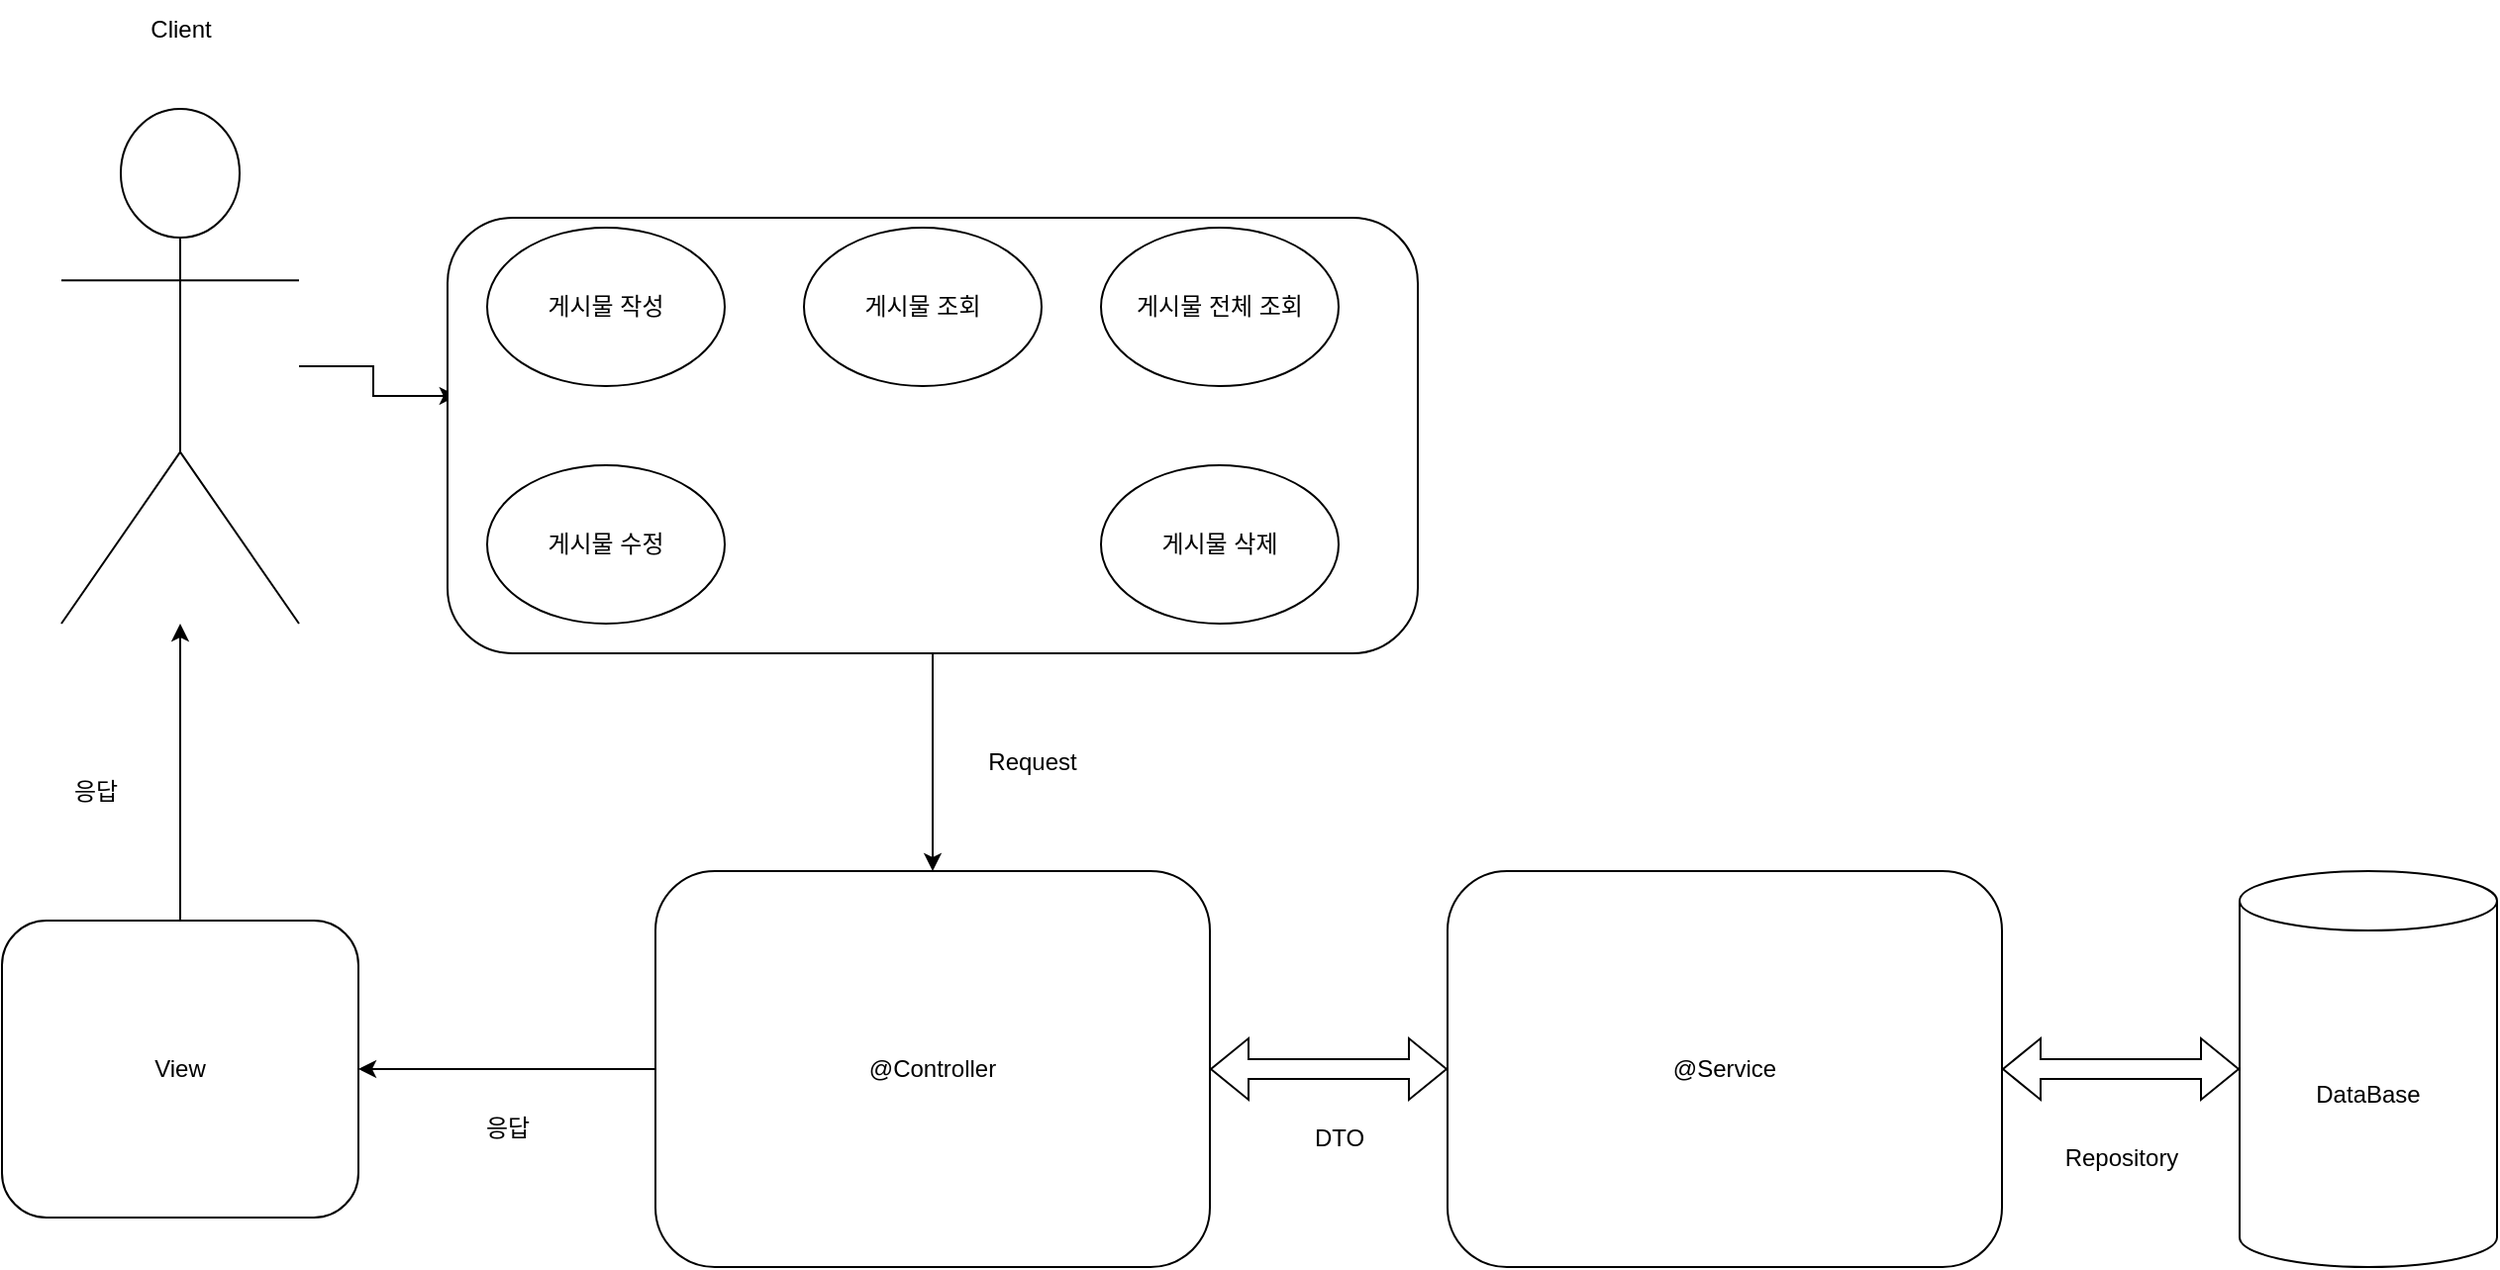 <mxfile version="20.8.23" type="github"><diagram id="g_TrDdv6TbD4s0iaOWh4" name="페이지-2"><mxGraphModel dx="2336" dy="838" grid="1" gridSize="10" guides="1" tooltips="1" connect="1" arrows="1" fold="1" page="1" pageScale="1" pageWidth="827" pageHeight="1169" math="0" shadow="0"><root><mxCell id="0"/><mxCell id="1" parent="0"/><mxCell id="xKPs3RW-h2zv5mk55e97-59" style="edgeStyle=orthogonalEdgeStyle;rounded=0;orthogonalLoop=1;jettySize=auto;html=1;entryX=0.01;entryY=0.409;entryDx=0;entryDy=0;entryPerimeter=0;" edge="1" parent="1" source="xKPs3RW-h2zv5mk55e97-6" target="xKPs3RW-h2zv5mk55e97-44"><mxGeometry relative="1" as="geometry"><mxPoint x="-300" y="400" as="sourcePoint"/></mxGeometry></mxCell><mxCell id="xKPs3RW-h2zv5mk55e97-6" value="" style="shape=umlActor;verticalLabelPosition=bottom;verticalAlign=top;html=1;outlineConnect=0;" vertex="1" parent="1"><mxGeometry x="-430" y="255" width="120" height="260" as="geometry"/></mxCell><mxCell id="xKPs3RW-h2zv5mk55e97-22" value="DTO" style="text;html=1;align=center;verticalAlign=middle;resizable=0;points=[];autosize=1;strokeColor=none;fillColor=none;" vertex="1" parent="1"><mxGeometry x="190" y="760" width="50" height="30" as="geometry"/></mxCell><mxCell id="xKPs3RW-h2zv5mk55e97-27" value="@Service" style="rounded=1;whiteSpace=wrap;html=1;" vertex="1" parent="1"><mxGeometry x="270" y="640" width="280" height="200" as="geometry"/></mxCell><mxCell id="xKPs3RW-h2zv5mk55e97-55" style="edgeStyle=orthogonalEdgeStyle;rounded=0;orthogonalLoop=1;jettySize=auto;html=1;" edge="1" parent="1" source="xKPs3RW-h2zv5mk55e97-28" target="xKPs3RW-h2zv5mk55e97-6"><mxGeometry relative="1" as="geometry"/></mxCell><mxCell id="xKPs3RW-h2zv5mk55e97-28" value="View" style="rounded=1;whiteSpace=wrap;html=1;" vertex="1" parent="1"><mxGeometry x="-460" y="665" width="180" height="150" as="geometry"/></mxCell><mxCell id="xKPs3RW-h2zv5mk55e97-32" value="DataBase" style="shape=cylinder3;whiteSpace=wrap;html=1;boundedLbl=1;backgroundOutline=1;size=15;" vertex="1" parent="1"><mxGeometry x="670" y="640" width="130" height="200" as="geometry"/></mxCell><mxCell id="xKPs3RW-h2zv5mk55e97-36" value="" style="shape=flexArrow;endArrow=classic;startArrow=classic;html=1;rounded=0;entryX=1;entryY=0.5;entryDx=0;entryDy=0;exitX=0;exitY=0.5;exitDx=0;exitDy=0;exitPerimeter=0;" edge="1" parent="1" source="xKPs3RW-h2zv5mk55e97-32" target="xKPs3RW-h2zv5mk55e97-27"><mxGeometry width="100" height="100" relative="1" as="geometry"><mxPoint x="680" y="950" as="sourcePoint"/><mxPoint x="780" y="850" as="targetPoint"/></mxGeometry></mxCell><mxCell id="xKPs3RW-h2zv5mk55e97-37" value="Repository" style="text;html=1;align=center;verticalAlign=middle;resizable=0;points=[];autosize=1;strokeColor=none;fillColor=none;" vertex="1" parent="1"><mxGeometry x="570" y="770" width="80" height="30" as="geometry"/></mxCell><mxCell id="xKPs3RW-h2zv5mk55e97-53" style="edgeStyle=orthogonalEdgeStyle;rounded=0;orthogonalLoop=1;jettySize=auto;html=1;entryX=1;entryY=0.5;entryDx=0;entryDy=0;" edge="1" parent="1" source="xKPs3RW-h2zv5mk55e97-41" target="xKPs3RW-h2zv5mk55e97-28"><mxGeometry relative="1" as="geometry"/></mxCell><mxCell id="xKPs3RW-h2zv5mk55e97-41" value="@Controller" style="rounded=1;whiteSpace=wrap;html=1;" vertex="1" parent="1"><mxGeometry x="-130" y="640" width="280" height="200" as="geometry"/></mxCell><mxCell id="xKPs3RW-h2zv5mk55e97-42" value="" style="shape=flexArrow;endArrow=classic;startArrow=classic;html=1;rounded=0;exitX=1;exitY=0.5;exitDx=0;exitDy=0;entryX=0;entryY=0.5;entryDx=0;entryDy=0;" edge="1" parent="1" source="xKPs3RW-h2zv5mk55e97-41" target="xKPs3RW-h2zv5mk55e97-27"><mxGeometry width="100" height="100" relative="1" as="geometry"><mxPoint x="120" y="760" as="sourcePoint"/><mxPoint x="220" y="660" as="targetPoint"/></mxGeometry></mxCell><mxCell id="xKPs3RW-h2zv5mk55e97-51" style="edgeStyle=orthogonalEdgeStyle;rounded=0;orthogonalLoop=1;jettySize=auto;html=1;entryX=0.5;entryY=0;entryDx=0;entryDy=0;" edge="1" parent="1" source="xKPs3RW-h2zv5mk55e97-44" target="xKPs3RW-h2zv5mk55e97-41"><mxGeometry relative="1" as="geometry"/></mxCell><mxCell id="xKPs3RW-h2zv5mk55e97-44" value="" style="rounded=1;whiteSpace=wrap;html=1;" vertex="1" parent="1"><mxGeometry x="-235" y="310" width="490" height="220" as="geometry"/></mxCell><mxCell id="xKPs3RW-h2zv5mk55e97-45" value="게시물 작성" style="ellipse;whiteSpace=wrap;html=1;" vertex="1" parent="1"><mxGeometry x="-215" y="315" width="120" height="80" as="geometry"/></mxCell><mxCell id="xKPs3RW-h2zv5mk55e97-46" value="게시물 조회" style="ellipse;whiteSpace=wrap;html=1;" vertex="1" parent="1"><mxGeometry x="-55" y="315" width="120" height="80" as="geometry"/></mxCell><mxCell id="xKPs3RW-h2zv5mk55e97-47" value="게시물 전체 조회" style="ellipse;whiteSpace=wrap;html=1;" vertex="1" parent="1"><mxGeometry x="95" y="315" width="120" height="80" as="geometry"/></mxCell><mxCell id="xKPs3RW-h2zv5mk55e97-48" value="게시물 수정" style="ellipse;whiteSpace=wrap;html=1;" vertex="1" parent="1"><mxGeometry x="-215" y="435" width="120" height="80" as="geometry"/></mxCell><mxCell id="xKPs3RW-h2zv5mk55e97-49" value="게시물 삭제" style="ellipse;whiteSpace=wrap;html=1;" vertex="1" parent="1"><mxGeometry x="95" y="435" width="120" height="80" as="geometry"/></mxCell><mxCell id="xKPs3RW-h2zv5mk55e97-52" value="Request" style="text;html=1;align=center;verticalAlign=middle;resizable=0;points=[];autosize=1;strokeColor=none;fillColor=none;" vertex="1" parent="1"><mxGeometry x="25" y="570" width="70" height="30" as="geometry"/></mxCell><mxCell id="xKPs3RW-h2zv5mk55e97-54" value="응답" style="text;html=1;align=center;verticalAlign=middle;resizable=0;points=[];autosize=1;strokeColor=none;fillColor=none;" vertex="1" parent="1"><mxGeometry x="-230" y="755" width="50" height="30" as="geometry"/></mxCell><mxCell id="xKPs3RW-h2zv5mk55e97-56" value="응답" style="text;html=1;align=center;verticalAlign=middle;resizable=0;points=[];autosize=1;strokeColor=none;fillColor=none;" vertex="1" parent="1"><mxGeometry x="-438" y="585" width="50" height="30" as="geometry"/></mxCell><mxCell id="xKPs3RW-h2zv5mk55e97-57" value="Client" style="text;html=1;align=center;verticalAlign=middle;resizable=0;points=[];autosize=1;strokeColor=none;fillColor=none;" vertex="1" parent="1"><mxGeometry x="-395" y="200" width="50" height="30" as="geometry"/></mxCell></root></mxGraphModel></diagram></mxfile>